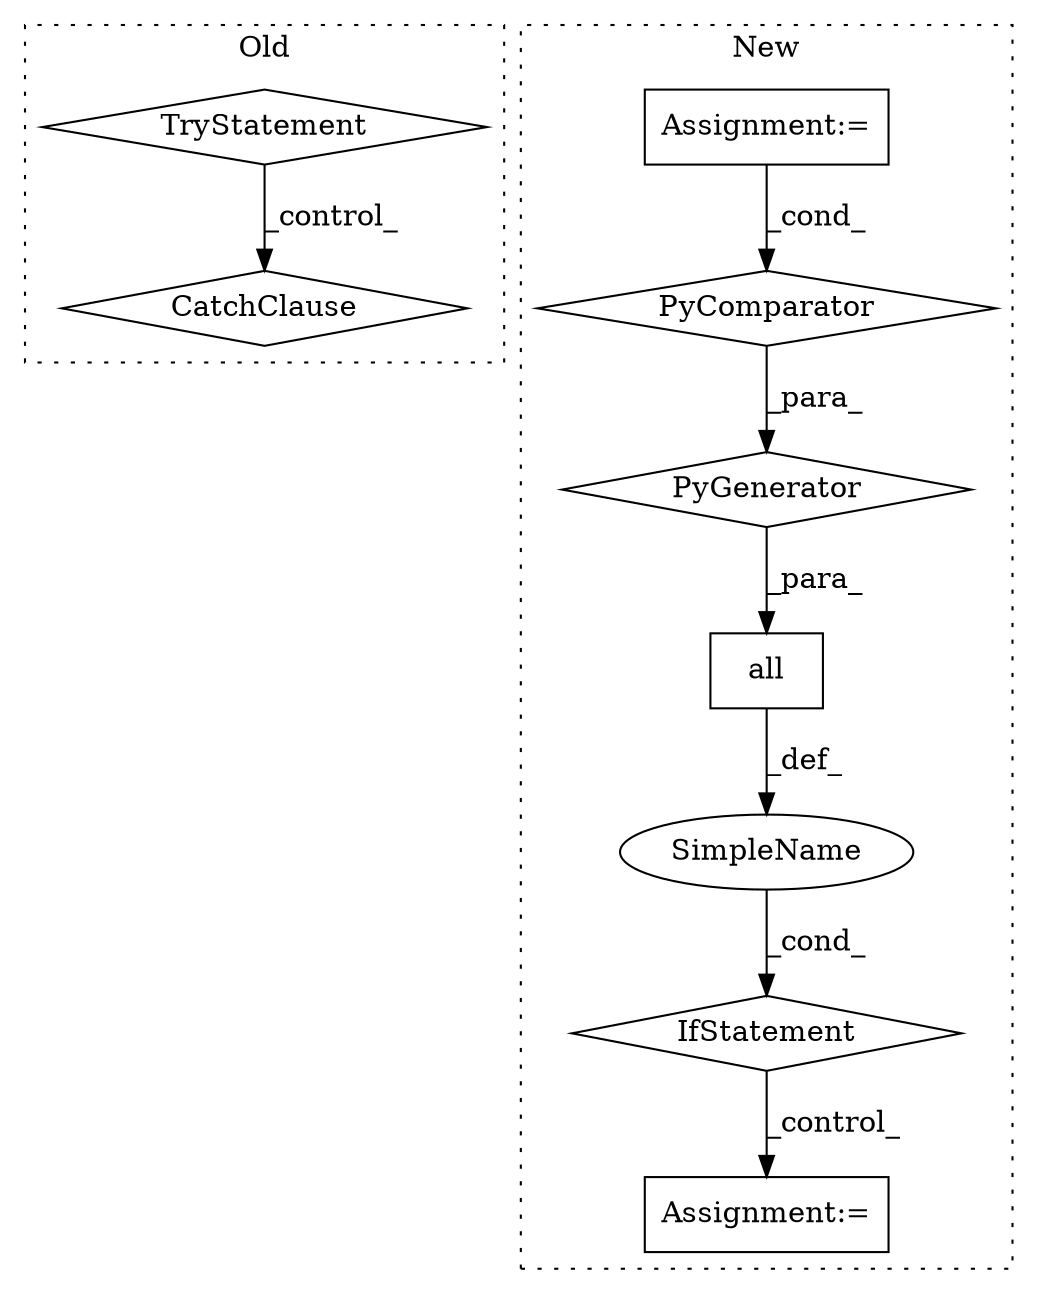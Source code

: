 digraph G {
subgraph cluster0 {
1 [label="CatchClause" a="12" s="2121,2155" l="11,2" shape="diamond"];
3 [label="TryStatement" a="54" s="2053" l="4" shape="diamond"];
label = "Old";
style="dotted";
}
subgraph cluster1 {
2 [label="all" a="32" s="2097,2240" l="13,-3" shape="box"];
4 [label="IfStatement" a="25" s="2053,2237" l="4,2" shape="diamond"];
5 [label="Assignment:=" a="7" s="2217" l="17" shape="box"];
6 [label="PyComparator" a="113" s="2217" l="17" shape="diamond"];
7 [label="PyGenerator" a="107" s="2110" l="130" shape="diamond"];
8 [label="Assignment:=" a="7" s="2500" l="1" shape="box"];
9 [label="SimpleName" a="42" s="" l="" shape="ellipse"];
label = "New";
style="dotted";
}
2 -> 9 [label="_def_"];
3 -> 1 [label="_control_"];
4 -> 8 [label="_control_"];
5 -> 6 [label="_cond_"];
6 -> 7 [label="_para_"];
7 -> 2 [label="_para_"];
9 -> 4 [label="_cond_"];
}